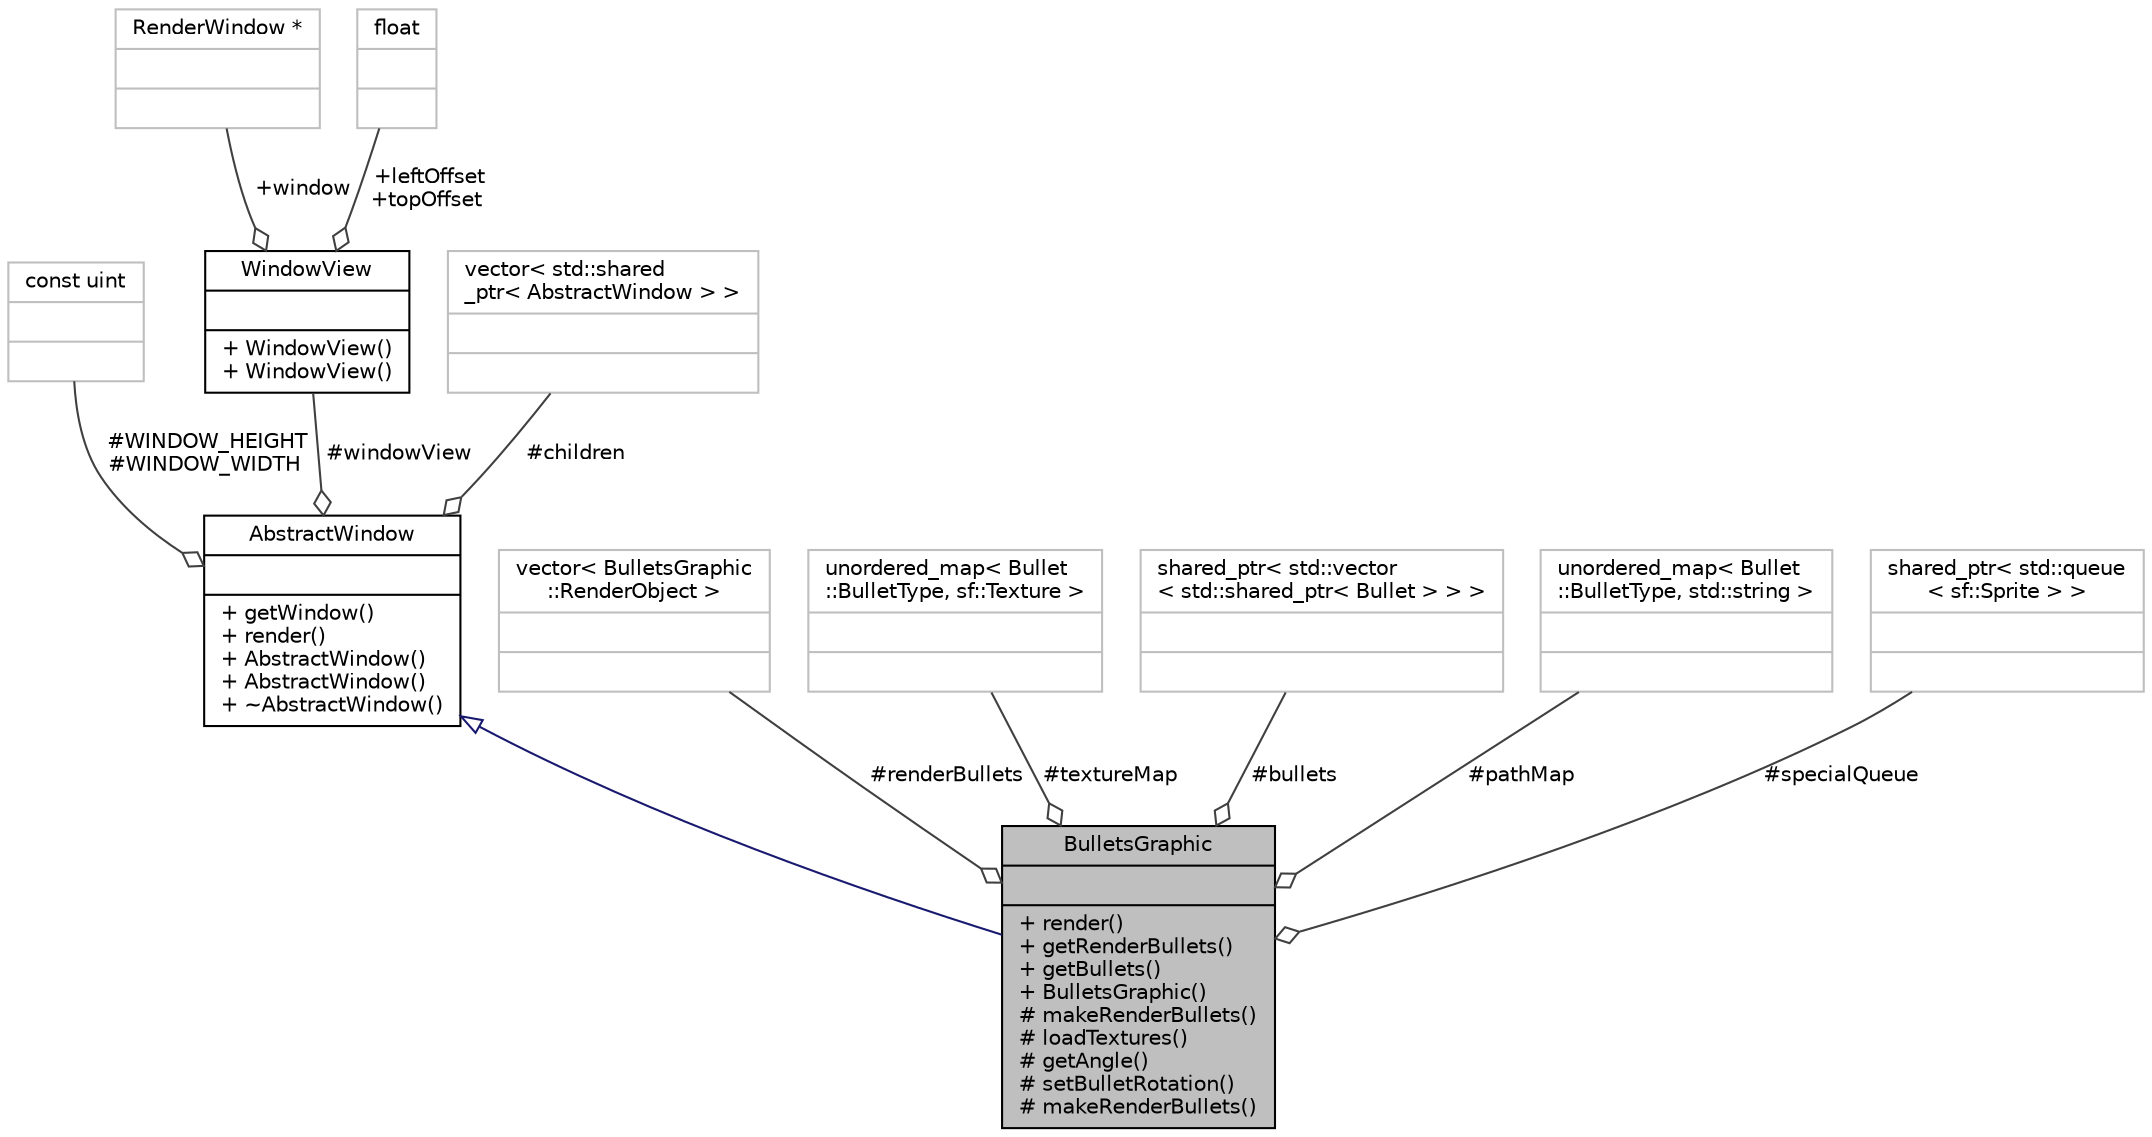 digraph "BulletsGraphic"
{
 // INTERACTIVE_SVG=YES
 // LATEX_PDF_SIZE
  bgcolor="transparent";
  edge [fontname="Helvetica",fontsize="10",labelfontname="Helvetica",labelfontsize="10"];
  node [fontname="Helvetica",fontsize="10",shape=record];
  Node1 [label="{BulletsGraphic\n||+ render()\l+ getRenderBullets()\l+ getBullets()\l+ BulletsGraphic()\l# makeRenderBullets()\l# loadTextures()\l# getAngle()\l# setBulletRotation()\l# makeRenderBullets()\l}",height=0.2,width=0.4,color="black", fillcolor="grey75", style="filled", fontcolor="black",tooltip="Class responsible for bullets updates and render."];
  Node2 -> Node1 [dir="back",color="midnightblue",fontsize="10",style="solid",arrowtail="onormal",fontname="Helvetica"];
  Node2 [label="{AbstractWindow\n||+ getWindow()\l+ render()\l+ AbstractWindow()\l+ AbstractWindow()\l+ ~AbstractWindow()\l}",height=0.2,width=0.4,color="black",URL="$class_abstract_window.html",tooltip="Contains main SFML functions."];
  Node3 -> Node2 [color="grey25",fontsize="10",style="solid",label=" #WINDOW_HEIGHT\n#WINDOW_WIDTH" ,arrowhead="odiamond",fontname="Helvetica"];
  Node3 [label="{const uint\n||}",height=0.2,width=0.4,color="grey75",tooltip=" "];
  Node4 -> Node2 [color="grey25",fontsize="10",style="solid",label=" #windowView" ,arrowhead="odiamond",fontname="Helvetica"];
  Node4 [label="{WindowView\n||+ WindowView()\l+ WindowView()\l}",height=0.2,width=0.4,color="black",URL="$struct_window_view.html",tooltip="Struct that contains the sf::RenderWindow nad offset of elements to render."];
  Node5 -> Node4 [color="grey25",fontsize="10",style="solid",label=" +window" ,arrowhead="odiamond",fontname="Helvetica"];
  Node5 [label="{RenderWindow *\n||}",height=0.2,width=0.4,color="grey75",tooltip=" "];
  Node6 -> Node4 [color="grey25",fontsize="10",style="solid",label=" +leftOffset\n+topOffset" ,arrowhead="odiamond",fontname="Helvetica"];
  Node6 [label="{float\n||}",height=0.2,width=0.4,color="grey75",tooltip=" "];
  Node7 -> Node2 [color="grey25",fontsize="10",style="solid",label=" #children" ,arrowhead="odiamond",fontname="Helvetica"];
  Node7 [label="{vector\< std::shared\l_ptr\< AbstractWindow \> \>\n||}",height=0.2,width=0.4,color="grey75",tooltip=" "];
  Node8 -> Node1 [color="grey25",fontsize="10",style="solid",label=" #renderBullets" ,arrowhead="odiamond",fontname="Helvetica"];
  Node8 [label="{vector\< BulletsGraphic\l::RenderObject \>\n||}",height=0.2,width=0.4,color="grey75",tooltip=" "];
  Node9 -> Node1 [color="grey25",fontsize="10",style="solid",label=" #textureMap" ,arrowhead="odiamond",fontname="Helvetica"];
  Node9 [label="{unordered_map\< Bullet\l::BulletType, sf::Texture \>\n||}",height=0.2,width=0.4,color="grey75",tooltip=" "];
  Node10 -> Node1 [color="grey25",fontsize="10",style="solid",label=" #bullets" ,arrowhead="odiamond",fontname="Helvetica"];
  Node10 [label="{shared_ptr\< std::vector\l\< std::shared_ptr\< Bullet \> \> \>\n||}",height=0.2,width=0.4,color="grey75",tooltip=" "];
  Node11 -> Node1 [color="grey25",fontsize="10",style="solid",label=" #pathMap" ,arrowhead="odiamond",fontname="Helvetica"];
  Node11 [label="{unordered_map\< Bullet\l::BulletType, std::string \>\n||}",height=0.2,width=0.4,color="grey75",tooltip=" "];
  Node12 -> Node1 [color="grey25",fontsize="10",style="solid",label=" #specialQueue" ,arrowhead="odiamond",fontname="Helvetica"];
  Node12 [label="{shared_ptr\< std::queue\l\< sf::Sprite \> \>\n||}",height=0.2,width=0.4,color="grey75",tooltip=" "];
}
